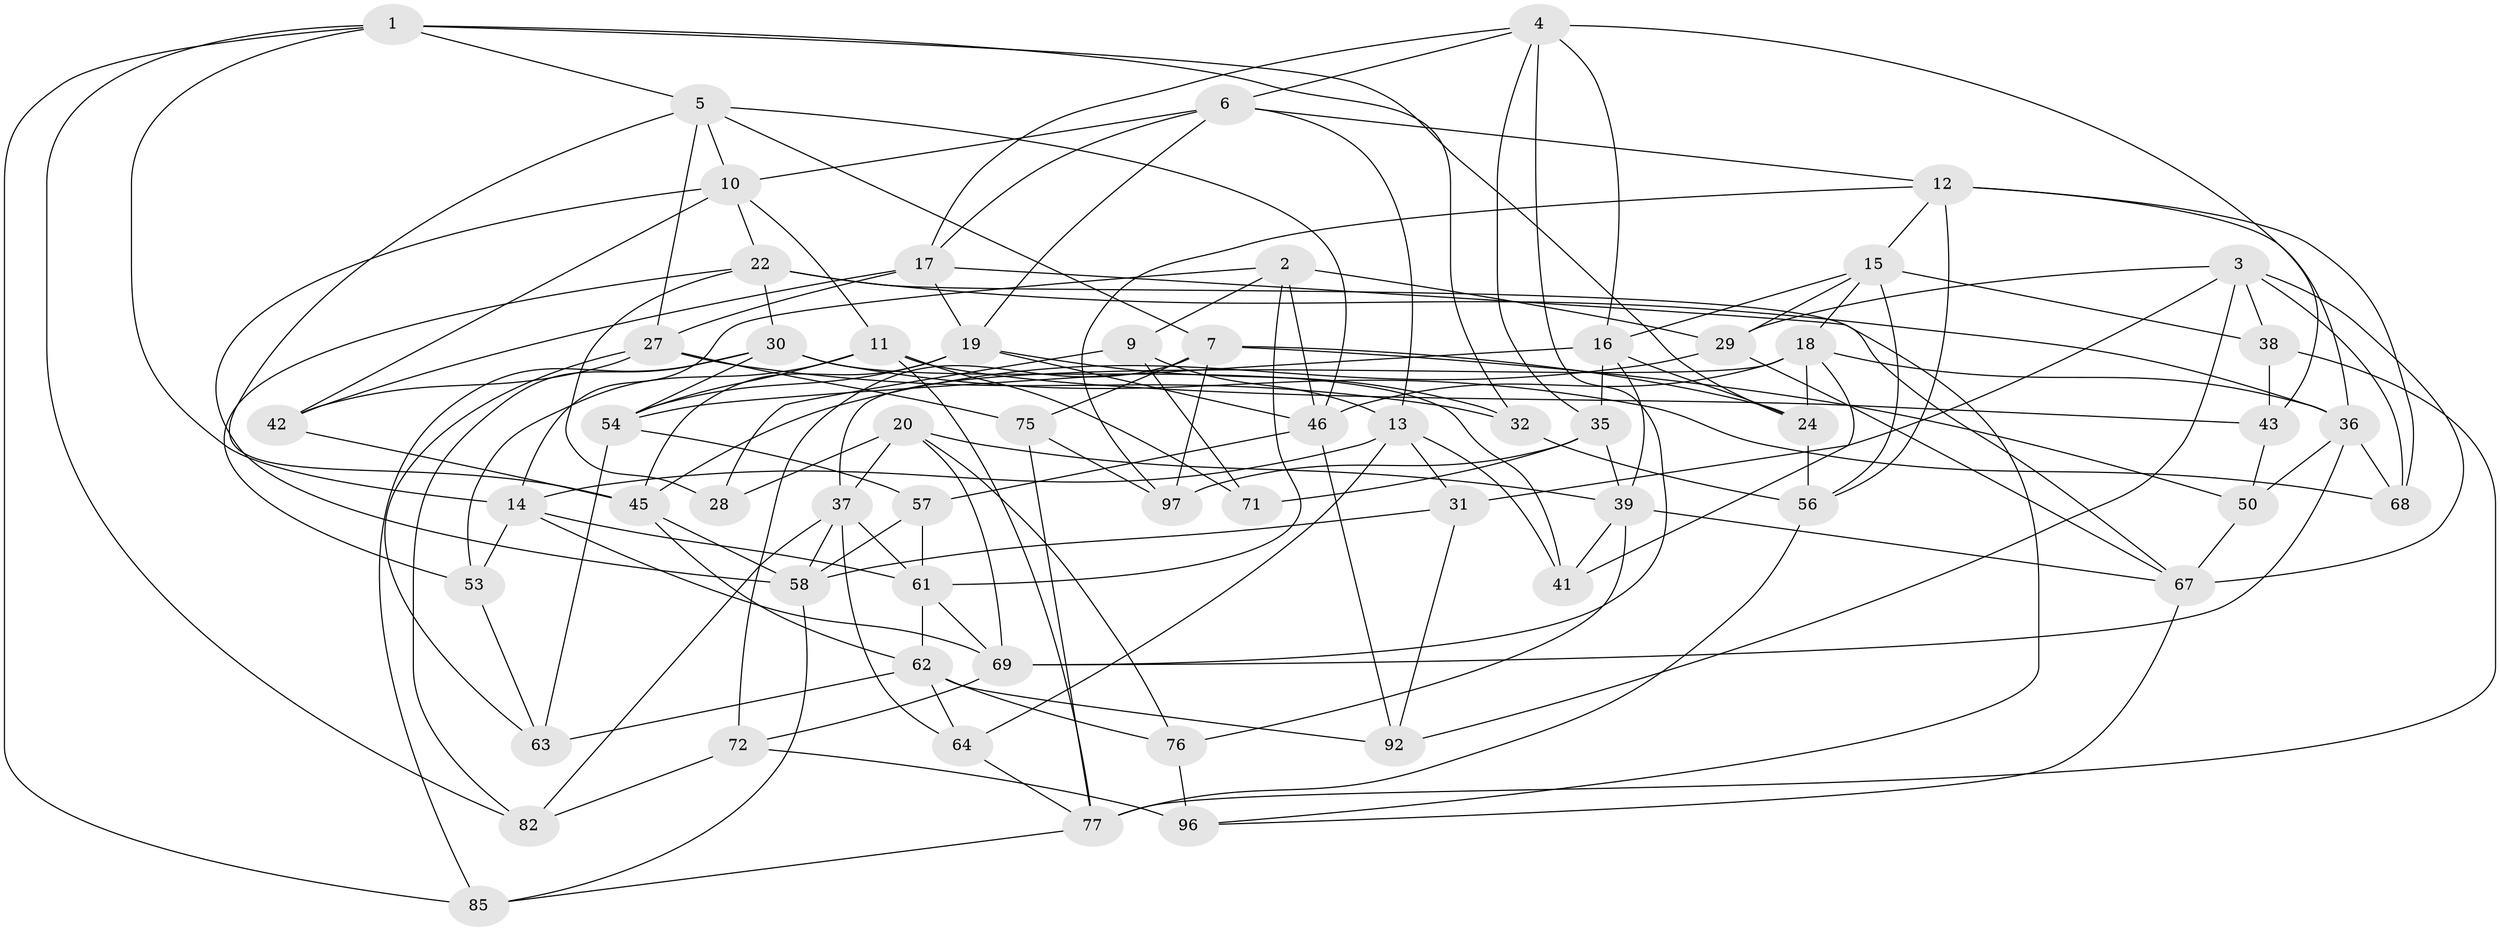 // Generated by graph-tools (version 1.1) at 2025/52/02/27/25 19:52:28]
// undirected, 60 vertices, 153 edges
graph export_dot {
graph [start="1"]
  node [color=gray90,style=filled];
  1 [super="+74"];
  2 [super="+8"];
  3 [super="+84"];
  4 [super="+47"];
  5 [super="+95"];
  6 [super="+66"];
  7 [super="+23"];
  9;
  10 [super="+70"];
  11 [super="+89"];
  12 [super="+34"];
  13 [super="+83"];
  14 [super="+48"];
  15 [super="+51"];
  16 [super="+21"];
  17 [super="+25"];
  18 [super="+44"];
  19 [super="+93"];
  20 [super="+78"];
  22 [super="+26"];
  24 [super="+59"];
  27 [super="+55"];
  28;
  29 [super="+87"];
  30 [super="+33"];
  31;
  32;
  35 [super="+52"];
  36 [super="+40"];
  37 [super="+79"];
  38;
  39 [super="+60"];
  41;
  42;
  43;
  45 [super="+91"];
  46 [super="+49"];
  50;
  53;
  54 [super="+81"];
  56 [super="+88"];
  57;
  58 [super="+90"];
  61 [super="+80"];
  62 [super="+65"];
  63;
  64;
  67 [super="+94"];
  68;
  69 [super="+73"];
  71;
  72;
  75;
  76;
  77 [super="+86"];
  82;
  85;
  92;
  96;
  97;
  1 -- 85;
  1 -- 82;
  1 -- 32;
  1 -- 24;
  1 -- 5;
  1 -- 14;
  2 -- 29 [weight=2];
  2 -- 46;
  2 -- 9;
  2 -- 61;
  2 -- 14;
  3 -- 68;
  3 -- 67;
  3 -- 29;
  3 -- 92;
  3 -- 38;
  3 -- 31;
  4 -- 43;
  4 -- 6;
  4 -- 16;
  4 -- 17;
  4 -- 35;
  4 -- 69;
  5 -- 7;
  5 -- 45;
  5 -- 10;
  5 -- 46;
  5 -- 27;
  6 -- 17;
  6 -- 19;
  6 -- 10;
  6 -- 12;
  6 -- 13;
  7 -- 24;
  7 -- 72;
  7 -- 97;
  7 -- 50;
  7 -- 75;
  9 -- 71;
  9 -- 28;
  9 -- 13;
  10 -- 11;
  10 -- 42;
  10 -- 58;
  10 -- 22;
  11 -- 43;
  11 -- 53;
  11 -- 77;
  11 -- 54;
  11 -- 71;
  12 -- 97;
  12 -- 68;
  12 -- 56;
  12 -- 15;
  12 -- 36;
  13 -- 41;
  13 -- 64;
  13 -- 31;
  13 -- 14;
  14 -- 69;
  14 -- 53;
  14 -- 61;
  15 -- 38;
  15 -- 18;
  15 -- 16;
  15 -- 56;
  15 -- 29;
  16 -- 35;
  16 -- 24;
  16 -- 54;
  16 -- 39;
  17 -- 27;
  17 -- 96;
  17 -- 42;
  17 -- 19;
  18 -- 41;
  18 -- 24;
  18 -- 37;
  18 -- 36;
  18 -- 46;
  19 -- 32;
  19 -- 54;
  19 -- 45;
  19 -- 46;
  20 -- 28 [weight=2];
  20 -- 76;
  20 -- 37;
  20 -- 39;
  20 -- 69;
  22 -- 30;
  22 -- 36;
  22 -- 28;
  22 -- 53;
  22 -- 67;
  24 -- 56 [weight=2];
  27 -- 63;
  27 -- 42;
  27 -- 32;
  27 -- 75;
  29 -- 67;
  29 -- 45;
  30 -- 82;
  30 -- 85;
  30 -- 54;
  30 -- 41;
  30 -- 68;
  31 -- 58;
  31 -- 92;
  32 -- 56;
  35 -- 71 [weight=2];
  35 -- 97;
  35 -- 39;
  36 -- 50;
  36 -- 68;
  36 -- 69;
  37 -- 64;
  37 -- 82;
  37 -- 58;
  37 -- 61;
  38 -- 43;
  38 -- 77;
  39 -- 41;
  39 -- 76;
  39 -- 67;
  42 -- 45;
  43 -- 50;
  45 -- 62;
  45 -- 58;
  46 -- 92;
  46 -- 57;
  50 -- 67;
  53 -- 63;
  54 -- 63;
  54 -- 57;
  56 -- 77;
  57 -- 61;
  57 -- 58;
  58 -- 85;
  61 -- 62;
  61 -- 69;
  62 -- 92;
  62 -- 64;
  62 -- 76;
  62 -- 63;
  64 -- 77;
  67 -- 96;
  69 -- 72;
  72 -- 96;
  72 -- 82;
  75 -- 97;
  75 -- 77;
  76 -- 96;
  77 -- 85;
}
